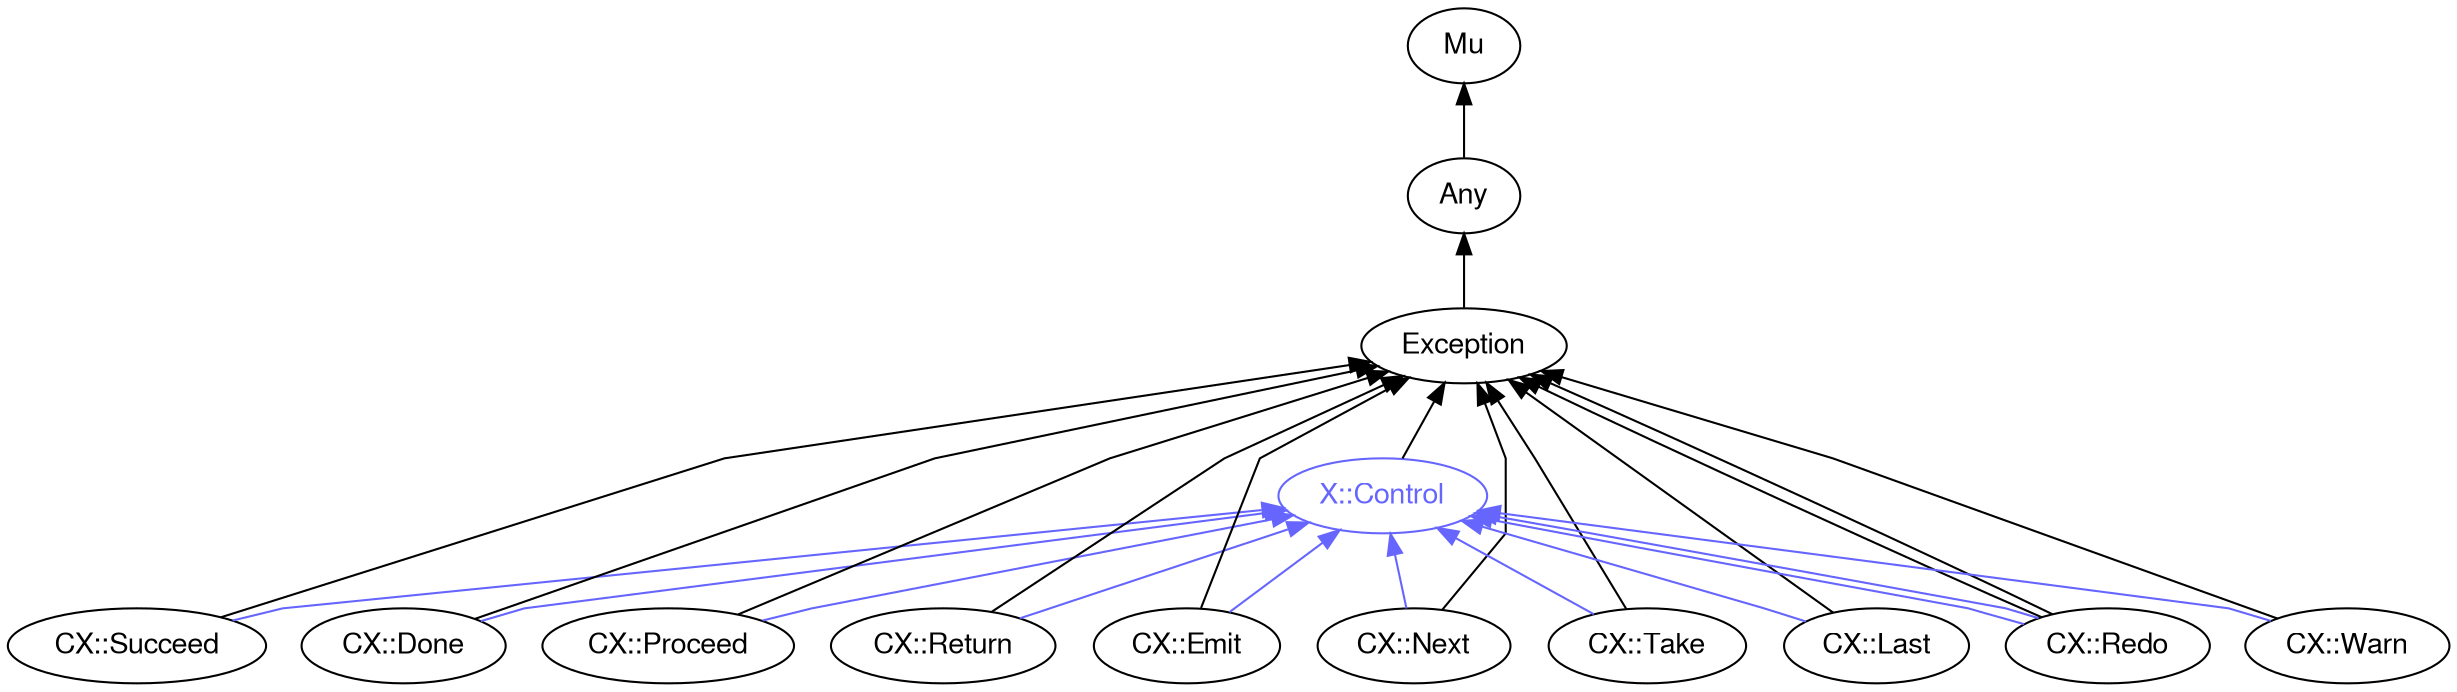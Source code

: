 digraph "raku-type-graph" {
    rankdir=BT;
    splines=polyline;
    overlap=false;

    graph [truecolor=true bgcolor="#FFFFFF"];
    // Types
    "X::Control" [color="#6666FF", fontcolor="#6666FF", href="/type/X::Control", fontname="FreeSans"];
    "Mu" [color="#000000", fontcolor="#000000", href="/type/Mu", fontname="FreeSans"];
    "Any" [color="#000000", fontcolor="#000000", href="/type/Any", fontname="FreeSans"];
    "Exception" [color="#000000", fontcolor="#000000", href="/type/Exception", fontname="FreeSans"];
    "CX::Succeed" [color="#000000", fontcolor="#000000", href="/type/CX::Succeed", fontname="FreeSans"];
    "CX::Done" [color="#000000", fontcolor="#000000", href="/type/CX::Done", fontname="FreeSans"];
    "CX::Proceed" [color="#000000", fontcolor="#000000", href="/type/CX::Proceed", fontname="FreeSans"];
    "CX::Return" [color="#000000", fontcolor="#000000", href="/type/CX::Return", fontname="FreeSans"];
    "CX::Emit" [color="#000000", fontcolor="#000000", href="/type/CX::Emit", fontname="FreeSans"];
    "CX::Next" [color="#000000", fontcolor="#000000", href="/type/CX::Next", fontname="FreeSans"];
    "CX::Take" [color="#000000", fontcolor="#000000", href="/type/CX::Take", fontname="FreeSans"];
    "CX::Last" [color="#000000", fontcolor="#000000", href="/type/CX::Last", fontname="FreeSans"];
    "CX::Redo" [color="#000000", fontcolor="#000000", href="/type/CX::Redo", fontname="FreeSans"];
    "CX::Warn" [color="#000000", fontcolor="#000000", href="/type/CX::Warn", fontname="FreeSans"];

    // Superclasses
    "X::Control" -> "Exception" [color="#000000"];
    "Any" -> "Mu" [color="#000000"];
    "Exception" -> "Any" [color="#000000"];
    "CX::Succeed" -> "Exception" [color="#000000"];
    "CX::Done" -> "Exception" [color="#000000"];
    "CX::Proceed" -> "Exception" [color="#000000"];
    "CX::Return" -> "Exception" [color="#000000"];
    "CX::Emit" -> "Exception" [color="#000000"];
    "CX::Next" -> "Exception" [color="#000000"];
    "CX::Take" -> "Exception" [color="#000000"];
    "CX::Last" -> "Exception" [color="#000000"];
    "CX::Redo" -> "Exception" [color="#000000"];
    "CX::Redo" -> "Exception" [color="#000000"];
    "CX::Warn" -> "Exception" [color="#000000"];

    // Roles
    "CX::Succeed" -> "X::Control" [color="#6666FF"];
    "CX::Done" -> "X::Control" [color="#6666FF"];
    "CX::Proceed" -> "X::Control" [color="#6666FF"];
    "CX::Return" -> "X::Control" [color="#6666FF"];
    "CX::Emit" -> "X::Control" [color="#6666FF"];
    "CX::Next" -> "X::Control" [color="#6666FF"];
    "CX::Take" -> "X::Control" [color="#6666FF"];
    "CX::Last" -> "X::Control" [color="#6666FF"];
    "CX::Redo" -> "X::Control" [color="#6666FF"];
    "CX::Redo" -> "X::Control" [color="#6666FF"];
    "CX::Warn" -> "X::Control" [color="#6666FF"];
}

